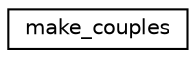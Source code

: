 digraph "Graphical Class Hierarchy"
{
  edge [fontname="Helvetica",fontsize="10",labelfontname="Helvetica",labelfontsize="10"];
  node [fontname="Helvetica",fontsize="10",shape=record];
  rankdir="LR";
  Node1 [label="make_couples",height=0.2,width=0.4,color="black", fillcolor="white", style="filled",URL="$classmake__couples.html"];
}
